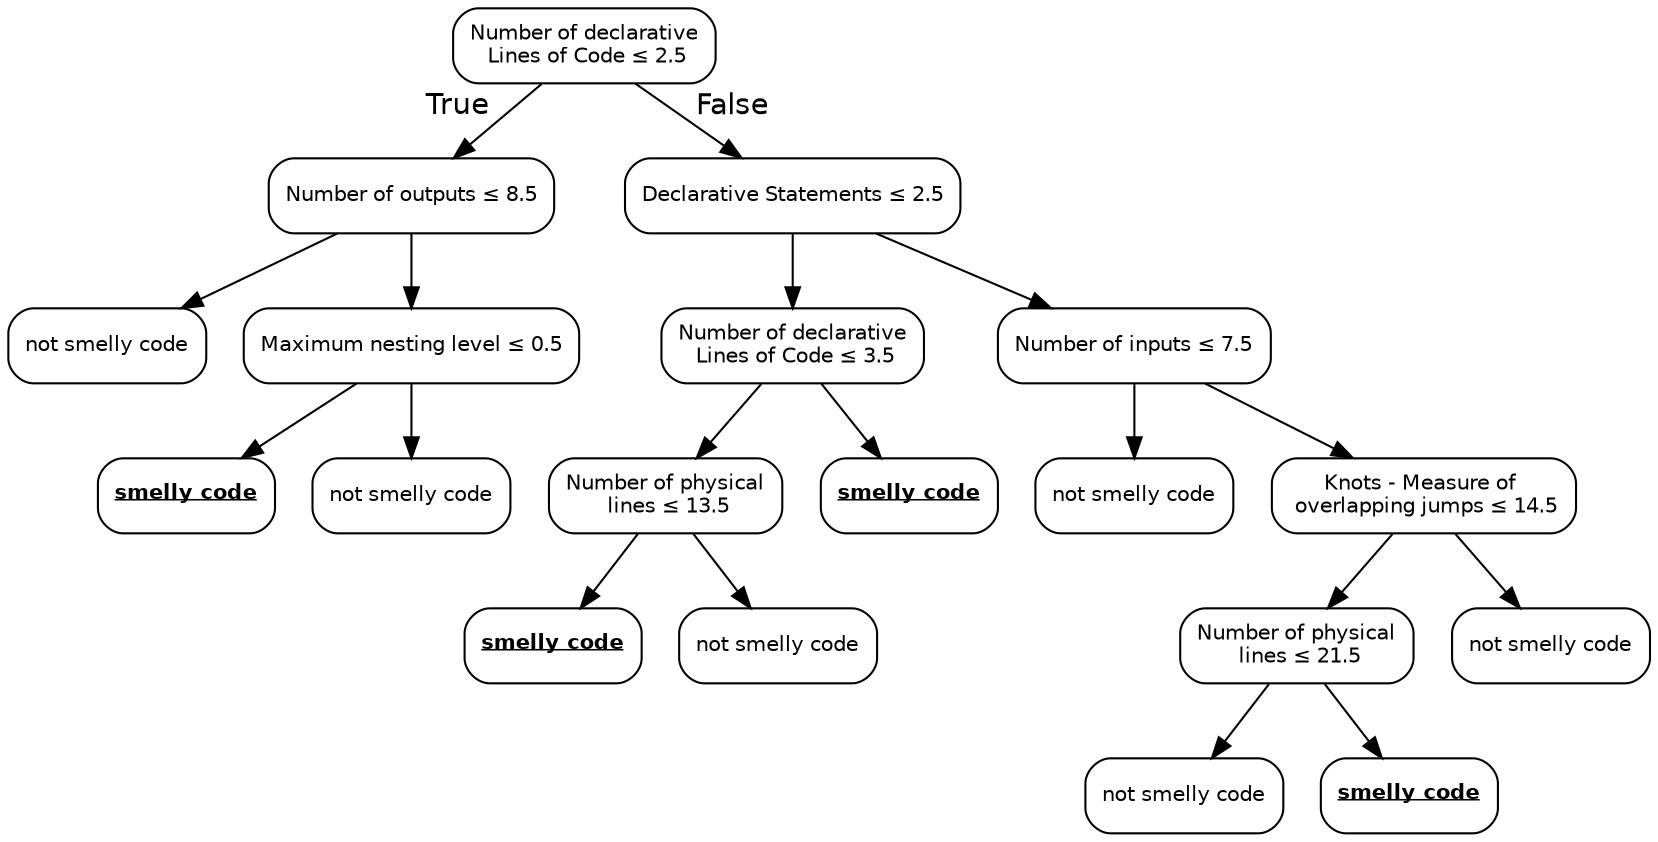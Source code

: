 digraph Tree {
node [color="black", fontname=helvetica, shape=box, style="rounded", width=0.5, fontsize=10];
edge [fontname=helvetica];
0 [label=<Number of declarative<br/> Lines of Code &le; 2.5>];
1 [label=<Number of outputs &le; 8.5>];
0 -> 1  [headlabel="True", labelangle=45, labeldistance="2.5"];
13 [label=<not smelly code>];
1 -> 13;
14 [label=<Maximum nesting level &le; 0.5>];
1 -> 14;
15 [label=<<u><b>smelly code</b></u>>];
14 -> 15;
16 [label=<not smelly code>];
14 -> 16;
2 [label=<Declarative Statements &le; 2.5>];
0 -> 2  [headlabel="False", labelangle="-45", labeldistance="2.5"];
3 [label=<Number of declarative<br/> Lines of Code &le; 3.5>];
2 -> 3;
7 [label=<Number of physical<br/> lines &le; 13.5>];
3 -> 7;
9 [label=<<u><b>smelly code</b></u>>];
7 -> 9;
10 [label=<not smelly code>];
7 -> 10;
8 [label=<<u><b>smelly code</b></u>>];
3 -> 8;
4 [label=<Number of inputs &le; 7.5>];
2 -> 4;
5 [label=<not smelly code>];
4 -> 5;
6 [label=<Knots - Measure of <br/> overlapping jumps &le; 14.5>];
4 -> 6;
11 [label=<Number of physical<br/> lines &le; 21.5>];
6 -> 11;
17 [label=<not smelly code>];
11 -> 17;
18 [label=<<u><b>smelly code</b></u>>];
11 -> 18;
12 [label=<not smelly code>];
6 -> 12;
}
